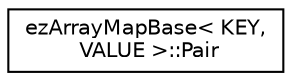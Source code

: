 digraph "Graphical Class Hierarchy"
{
 // LATEX_PDF_SIZE
  edge [fontname="Helvetica",fontsize="10",labelfontname="Helvetica",labelfontsize="10"];
  node [fontname="Helvetica",fontsize="10",shape=record];
  rankdir="LR";
  Node0 [label="ezArrayMapBase\< KEY,\l VALUE \>::Pair",height=0.2,width=0.4,color="black", fillcolor="white", style="filled",URL="$d5/df3/structez_array_map_base_1_1_pair.htm",tooltip=" "];
}
